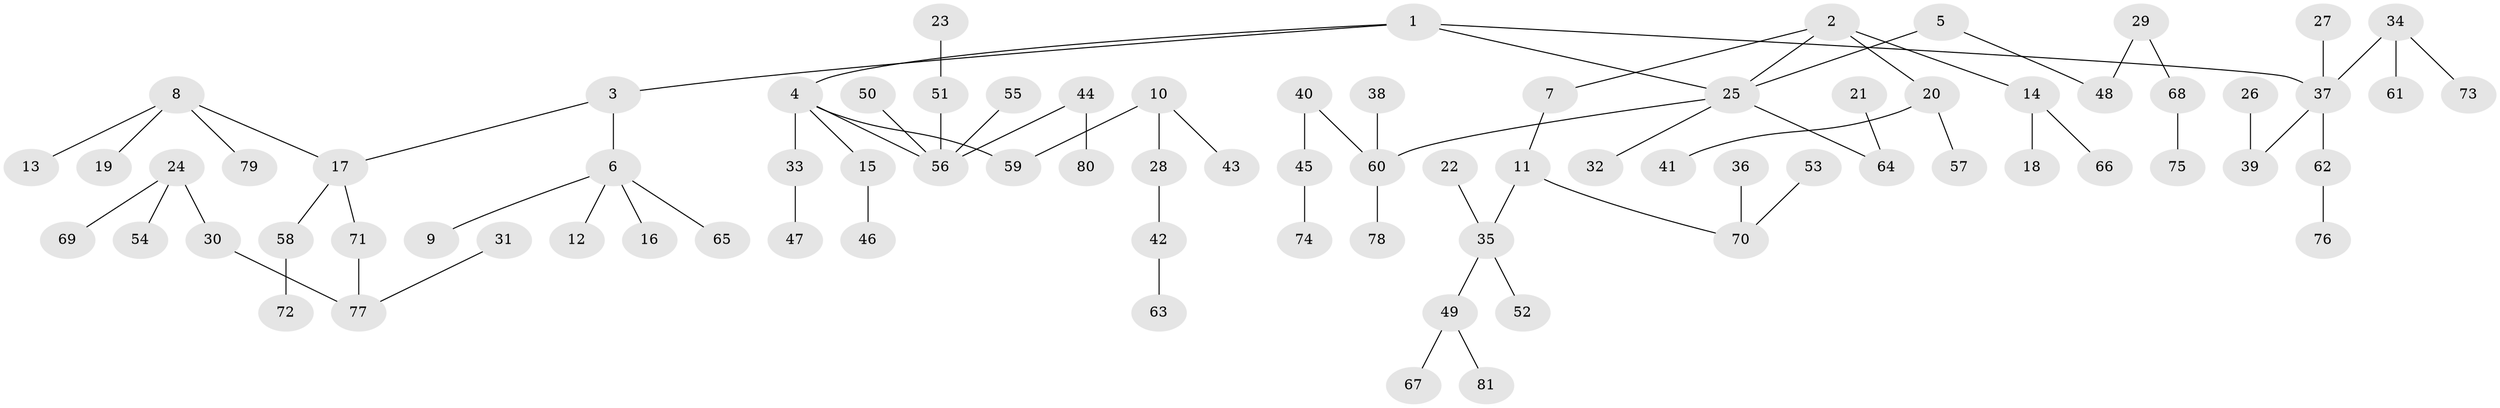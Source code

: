 // original degree distribution, {4: 0.05217391304347826, 6: 0.017391304347826087, 7: 0.008695652173913044, 2: 0.21739130434782608, 3: 0.14782608695652175, 5: 0.043478260869565216, 1: 0.5130434782608696}
// Generated by graph-tools (version 1.1) at 2025/37/03/04/25 23:37:23]
// undirected, 81 vertices, 80 edges
graph export_dot {
  node [color=gray90,style=filled];
  1;
  2;
  3;
  4;
  5;
  6;
  7;
  8;
  9;
  10;
  11;
  12;
  13;
  14;
  15;
  16;
  17;
  18;
  19;
  20;
  21;
  22;
  23;
  24;
  25;
  26;
  27;
  28;
  29;
  30;
  31;
  32;
  33;
  34;
  35;
  36;
  37;
  38;
  39;
  40;
  41;
  42;
  43;
  44;
  45;
  46;
  47;
  48;
  49;
  50;
  51;
  52;
  53;
  54;
  55;
  56;
  57;
  58;
  59;
  60;
  61;
  62;
  63;
  64;
  65;
  66;
  67;
  68;
  69;
  70;
  71;
  72;
  73;
  74;
  75;
  76;
  77;
  78;
  79;
  80;
  81;
  1 -- 3 [weight=1.0];
  1 -- 4 [weight=1.0];
  1 -- 25 [weight=1.0];
  1 -- 37 [weight=1.0];
  2 -- 7 [weight=1.0];
  2 -- 14 [weight=1.0];
  2 -- 20 [weight=1.0];
  2 -- 25 [weight=1.0];
  3 -- 6 [weight=1.0];
  3 -- 17 [weight=1.0];
  4 -- 15 [weight=1.0];
  4 -- 33 [weight=1.0];
  4 -- 56 [weight=1.0];
  4 -- 59 [weight=1.0];
  5 -- 25 [weight=1.0];
  5 -- 48 [weight=1.0];
  6 -- 9 [weight=1.0];
  6 -- 12 [weight=1.0];
  6 -- 16 [weight=1.0];
  6 -- 65 [weight=1.0];
  7 -- 11 [weight=1.0];
  8 -- 13 [weight=1.0];
  8 -- 17 [weight=1.0];
  8 -- 19 [weight=1.0];
  8 -- 79 [weight=1.0];
  10 -- 28 [weight=1.0];
  10 -- 43 [weight=1.0];
  10 -- 59 [weight=1.0];
  11 -- 35 [weight=1.0];
  11 -- 70 [weight=1.0];
  14 -- 18 [weight=1.0];
  14 -- 66 [weight=1.0];
  15 -- 46 [weight=1.0];
  17 -- 58 [weight=1.0];
  17 -- 71 [weight=1.0];
  20 -- 41 [weight=1.0];
  20 -- 57 [weight=1.0];
  21 -- 64 [weight=1.0];
  22 -- 35 [weight=1.0];
  23 -- 51 [weight=1.0];
  24 -- 30 [weight=1.0];
  24 -- 54 [weight=1.0];
  24 -- 69 [weight=1.0];
  25 -- 32 [weight=1.0];
  25 -- 60 [weight=1.0];
  25 -- 64 [weight=1.0];
  26 -- 39 [weight=1.0];
  27 -- 37 [weight=1.0];
  28 -- 42 [weight=1.0];
  29 -- 48 [weight=1.0];
  29 -- 68 [weight=1.0];
  30 -- 77 [weight=1.0];
  31 -- 77 [weight=1.0];
  33 -- 47 [weight=1.0];
  34 -- 37 [weight=1.0];
  34 -- 61 [weight=1.0];
  34 -- 73 [weight=1.0];
  35 -- 49 [weight=1.0];
  35 -- 52 [weight=1.0];
  36 -- 70 [weight=1.0];
  37 -- 39 [weight=1.0];
  37 -- 62 [weight=1.0];
  38 -- 60 [weight=1.0];
  40 -- 45 [weight=1.0];
  40 -- 60 [weight=1.0];
  42 -- 63 [weight=1.0];
  44 -- 56 [weight=1.0];
  44 -- 80 [weight=1.0];
  45 -- 74 [weight=1.0];
  49 -- 67 [weight=1.0];
  49 -- 81 [weight=1.0];
  50 -- 56 [weight=1.0];
  51 -- 56 [weight=1.0];
  53 -- 70 [weight=1.0];
  55 -- 56 [weight=1.0];
  58 -- 72 [weight=1.0];
  60 -- 78 [weight=1.0];
  62 -- 76 [weight=1.0];
  68 -- 75 [weight=1.0];
  71 -- 77 [weight=1.0];
}
